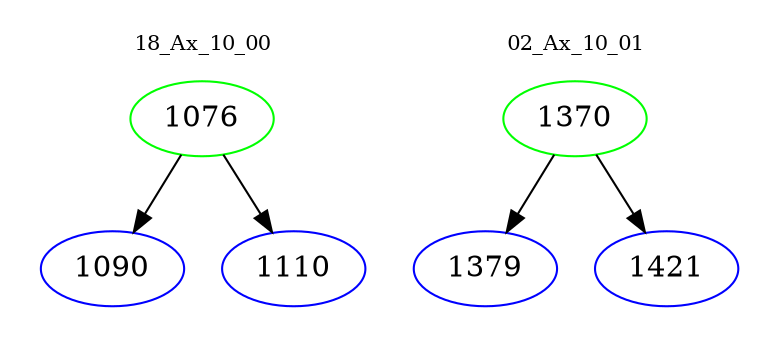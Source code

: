digraph{
subgraph cluster_0 {
color = white
label = "18_Ax_10_00";
fontsize=10;
T0_1076 [label="1076", color="green"]
T0_1076 -> T0_1090 [color="black"]
T0_1090 [label="1090", color="blue"]
T0_1076 -> T0_1110 [color="black"]
T0_1110 [label="1110", color="blue"]
}
subgraph cluster_1 {
color = white
label = "02_Ax_10_01";
fontsize=10;
T1_1370 [label="1370", color="green"]
T1_1370 -> T1_1379 [color="black"]
T1_1379 [label="1379", color="blue"]
T1_1370 -> T1_1421 [color="black"]
T1_1421 [label="1421", color="blue"]
}
}
